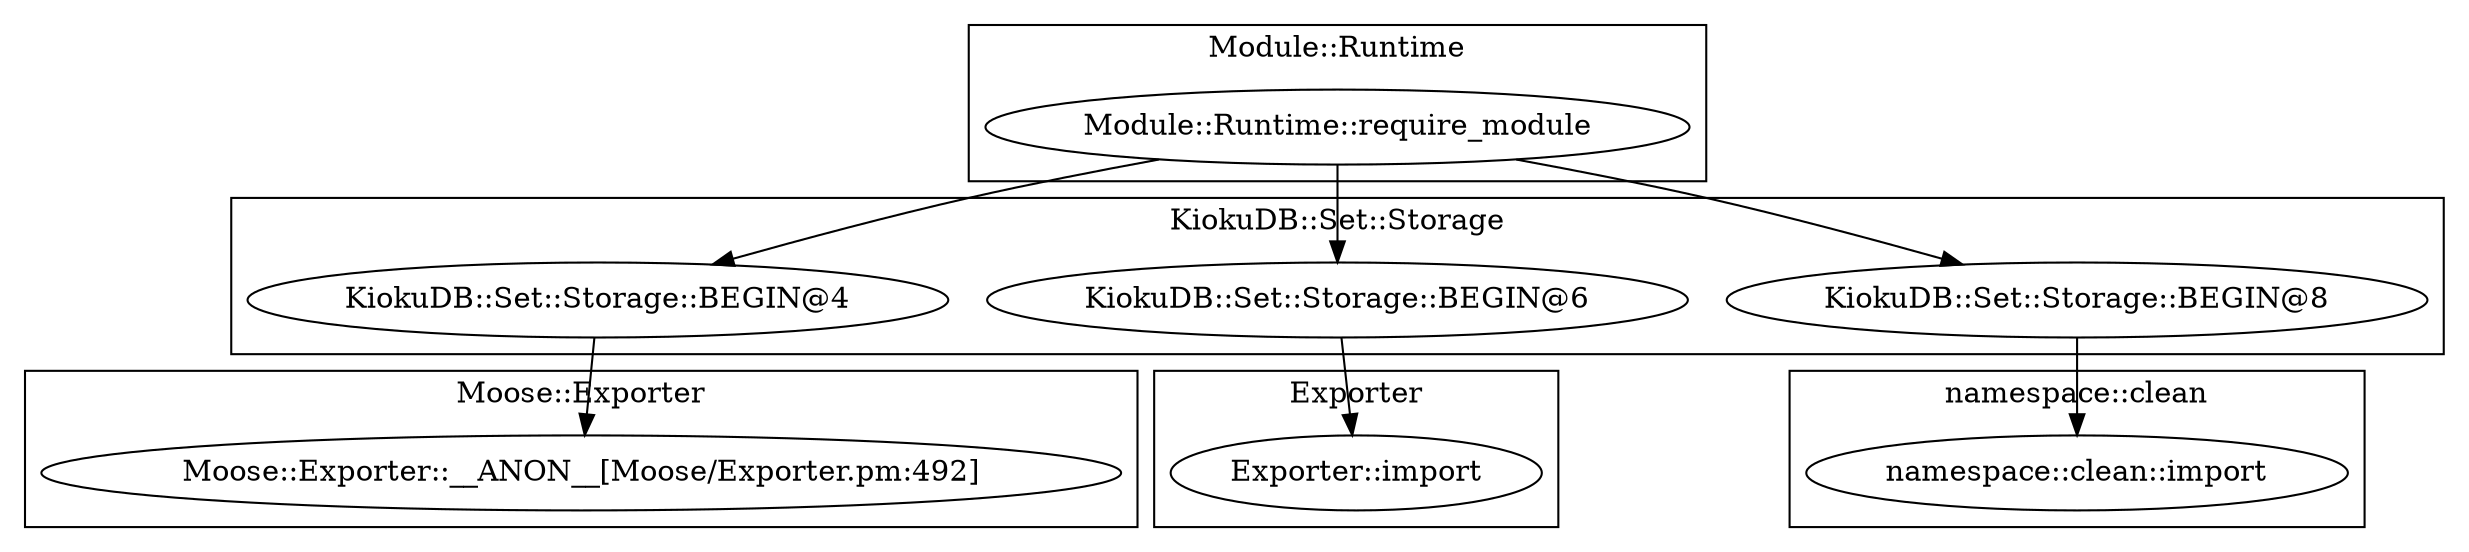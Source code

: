 digraph {
graph [overlap=false]
subgraph cluster_KiokuDB_Set_Storage {
	label="KiokuDB::Set::Storage";
	"KiokuDB::Set::Storage::BEGIN@4";
	"KiokuDB::Set::Storage::BEGIN@6";
	"KiokuDB::Set::Storage::BEGIN@8";
}
subgraph cluster_namespace_clean {
	label="namespace::clean";
	"namespace::clean::import";
}
subgraph cluster_Module_Runtime {
	label="Module::Runtime";
	"Module::Runtime::require_module";
}
subgraph cluster_Exporter {
	label="Exporter";
	"Exporter::import";
}
subgraph cluster_Moose_Exporter {
	label="Moose::Exporter";
	"Moose::Exporter::__ANON__[Moose/Exporter.pm:492]";
}
"Module::Runtime::require_module" -> "KiokuDB::Set::Storage::BEGIN@8";
"KiokuDB::Set::Storage::BEGIN@8" -> "namespace::clean::import";
"KiokuDB::Set::Storage::BEGIN@4" -> "Moose::Exporter::__ANON__[Moose/Exporter.pm:492]";
"KiokuDB::Set::Storage::BEGIN@6" -> "Exporter::import";
"Module::Runtime::require_module" -> "KiokuDB::Set::Storage::BEGIN@6";
"Module::Runtime::require_module" -> "KiokuDB::Set::Storage::BEGIN@4";
}
